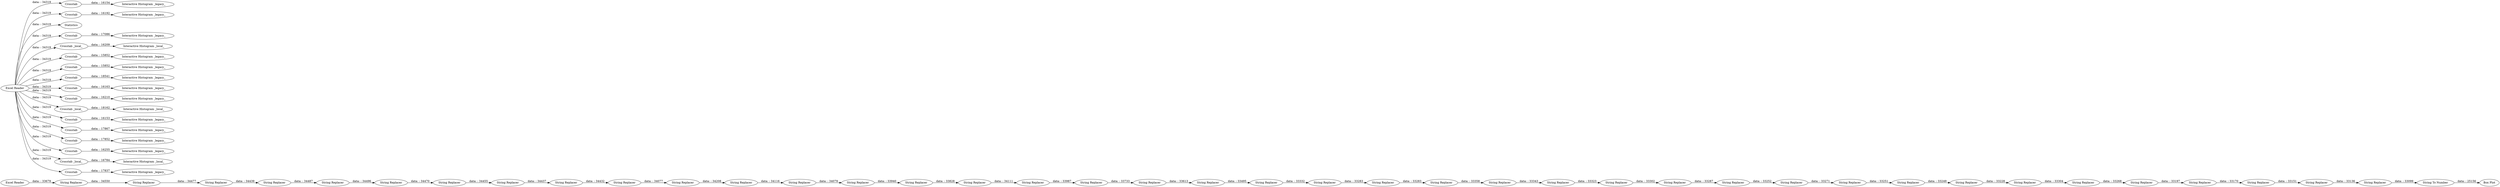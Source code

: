 digraph {
	"5106214034225731885_93" [label="String Replacer"]
	"5106214034225731885_62" [label=Crosstab]
	"5106214034225731885_84" [label="Interactive Histogram _legacy_"]
	"5106214034225731885_107" [label="String Replacer"]
	"5106214034225731885_95" [label="String Replacer"]
	"5106214034225731885_97" [label="String Replacer"]
	"5106214034225731885_43" [label="String Replacer"]
	"5106214034225731885_6" [label="Interactive Histogram _local_"]
	"5106214034225731885_96" [label="String Replacer"]
	"5106214034225731885_53" [label="String Replacer"]
	"5106214034225731885_86" [label="Excel Reader"]
	"5106214034225731885_72" [label=Crosstab]
	"5106214034225731885_48" [label="String Replacer"]
	"5106214034225731885_87" [label="String Replacer"]
	"5106214034225731885_105" [label="String Replacer"]
	"5106214034225731885_44" [label="String Replacer"]
	"5106214034225731885_108" [label="String Replacer"]
	"5106214034225731885_8" [label=Statistics]
	"5106214034225731885_74" [label="Interactive Histogram _legacy_"]
	"5106214034225731885_67" [label="Interactive Histogram _legacy_"]
	"5106214034225731885_66" [label="Interactive Histogram _legacy_"]
	"5106214034225731885_104" [label="String Replacer"]
	"5106214034225731885_3" [label="Interactive Histogram _local_"]
	"5106214034225731885_103" [label="String Replacer"]
	"5106214034225731885_49" [label="String Replacer"]
	"5106214034225731885_110" [label="String Replacer"]
	"5106214034225731885_92" [label="String Replacer"]
	"5106214034225731885_80" [label=Crosstab]
	"5106214034225731885_83" [label="Interactive Histogram _legacy_"]
	"5106214034225731885_111" [label="String Replacer"]
	"5106214034225731885_2" [label="Crosstab _local_"]
	"5106214034225731885_78" [label="Interactive Histogram _legacy_"]
	"5106214034225731885_79" [label="Interactive Histogram _legacy_"]
	"5106214034225731885_50" [label="String Replacer"]
	"5106214034225731885_100" [label="String Replacer"]
	"5106214034225731885_71" [label=Crosstab]
	"5106214034225731885_85" [label="Interactive Histogram _legacy_"]
	"5106214034225731885_55" [label="String Replacer"]
	"5106214034225731885_59" [label="Excel Reader"]
	"5106214034225731885_51" [label="String Replacer"]
	"5106214034225731885_102" [label="String Replacer"]
	"5106214034225731885_91" [label="String Replacer"]
	"5106214034225731885_82" [label=Crosstab]
	"5106214034225731885_45" [label="String Replacer"]
	"5106214034225731885_46" [label="String Replacer"]
	"5106214034225731885_70" [label=Crosstab]
	"5106214034225731885_54" [label="String Replacer"]
	"5106214034225731885_58" [label="Box Plot"]
	"5106214034225731885_69" [label="Interactive Histogram _legacy_"]
	"5106214034225731885_99" [label="String Replacer"]
	"5106214034225731885_52" [label="String Replacer"]
	"5106214034225731885_64" [label=Crosstab]
	"5106214034225731885_63" [label=Crosstab]
	"5106214034225731885_94" [label="String Replacer"]
	"5106214034225731885_7" [label="Crosstab _local_"]
	"5106214034225731885_106" [label="String Replacer"]
	"5106214034225731885_61" [label=Crosstab]
	"5106214034225731885_65" [label="Interactive Histogram _legacy_"]
	"5106214034225731885_114" [label="String Replacer"]
	"5106214034225731885_98" [label="String Replacer"]
	"5106214034225731885_76" [label=Crosstab]
	"5106214034225731885_60" [label=Crosstab]
	"5106214034225731885_89" [label="String Replacer"]
	"5106214034225731885_77" [label=Crosstab]
	"5106214034225731885_68" [label="Interactive Histogram _legacy_"]
	"5106214034225731885_112" [label="String Replacer"]
	"5106214034225731885_88" [label="String Replacer"]
	"5106214034225731885_4" [label="Interactive Histogram _local_"]
	"5106214034225731885_75" [label="Interactive Histogram _legacy_"]
	"5106214034225731885_90" [label="String Replacer"]
	"5106214034225731885_47" [label="String To Number"]
	"5106214034225731885_113" [label="String Replacer"]
	"5106214034225731885_5" [label="Crosstab _local_"]
	"5106214034225731885_101" [label="String Replacer"]
	"5106214034225731885_73" [label="Interactive Histogram _legacy_"]
	"5106214034225731885_81" [label=Crosstab]
	"5106214034225731885_109" [label="String Replacer"]
	"5106214034225731885_93" -> "5106214034225731885_94" [label="data: : 33613"]
	"5106214034225731885_109" -> "5106214034225731885_110" [label="data: : 33268"]
	"5106214034225731885_55" -> "5106214034225731885_87" [label="data: : 34079"]
	"5106214034225731885_47" -> "5106214034225731885_58" [label="data: : 25156"]
	"5106214034225731885_44" -> "5106214034225731885_45" [label="data: : 34477"]
	"5106214034225731885_76" -> "5106214034225731885_78" [label="data: : 17867"]
	"5106214034225731885_59" -> "5106214034225731885_61" [label="data: : 34319"]
	"5106214034225731885_2" -> "5106214034225731885_3" [label="data: : 16209"]
	"5106214034225731885_88" -> "5106214034225731885_89" [label="data: : 33828"]
	"5106214034225731885_96" -> "5106214034225731885_97" [label="data: : 33283"]
	"5106214034225731885_52" -> "5106214034225731885_54" [label="data: : 34208"]
	"5106214034225731885_114" -> "5106214034225731885_47" [label="data: : 33099"]
	"5106214034225731885_90" -> "5106214034225731885_52" [label="data: : 34077"]
	"5106214034225731885_94" -> "5106214034225731885_104" [label="data: : 33495"]
	"5106214034225731885_108" -> "5106214034225731885_109" [label="data: : 33304"]
	"5106214034225731885_92" -> "5106214034225731885_93" [label="data: : 33733"]
	"5106214034225731885_105" -> "5106214034225731885_106" [label="data: : 33251"]
	"5106214034225731885_99" -> "5106214034225731885_100" [label="data: : 33323"]
	"5106214034225731885_106" -> "5106214034225731885_107" [label="data: : 33249"]
	"5106214034225731885_63" -> "5106214034225731885_68" [label="data: : 16210"]
	"5106214034225731885_59" -> "5106214034225731885_72" [label="data: : 34319"]
	"5106214034225731885_72" -> "5106214034225731885_75" [label="data: : 16192"]
	"5106214034225731885_103" -> "5106214034225731885_105" [label="data: : 33271"]
	"5106214034225731885_82" -> "5106214034225731885_85" [label="data: : 15852"]
	"5106214034225731885_87" -> "5106214034225731885_88" [label="data: : 33940"]
	"5106214034225731885_46" -> "5106214034225731885_50" [label="data: : 34487"]
	"5106214034225731885_61" -> "5106214034225731885_66" [label="data: : 16153"]
	"5106214034225731885_101" -> "5106214034225731885_102" [label="data: : 33287"]
	"5106214034225731885_59" -> "5106214034225731885_76" [label="data: : 34319"]
	"5106214034225731885_113" -> "5106214034225731885_114" [label="data: : 33136"]
	"5106214034225731885_59" -> "5106214034225731885_8" [label="data: : 34319"]
	"5106214034225731885_64" -> "5106214034225731885_69" [label="data: : 16163"]
	"5106214034225731885_59" -> "5106214034225731885_63" [label="data: : 34319"]
	"5106214034225731885_59" -> "5106214034225731885_62" [label="data: : 34319"]
	"5106214034225731885_5" -> "5106214034225731885_4" [label="data: : 16784"]
	"5106214034225731885_86" -> "5106214034225731885_43" [label="data: : 33679"]
	"5106214034225731885_100" -> "5106214034225731885_101" [label="data: : 33302"]
	"5106214034225731885_71" -> "5106214034225731885_74" [label="data: : 15852"]
	"5106214034225731885_59" -> "5106214034225731885_71" [label="data: : 34319"]
	"5106214034225731885_80" -> "5106214034225731885_83" [label="data: : 17086"]
	"5106214034225731885_59" -> "5106214034225731885_2" [label="data: : 34319"]
	"5106214034225731885_59" -> "5106214034225731885_5" [label="data: : 34319"]
	"5106214034225731885_62" -> "5106214034225731885_67" [label="data: : 16154"]
	"5106214034225731885_95" -> "5106214034225731885_96" [label="data: : 33283"]
	"5106214034225731885_51" -> "5106214034225731885_48" [label="data: : 34470"]
	"5106214034225731885_102" -> "5106214034225731885_103" [label="data: : 33252"]
	"5106214034225731885_59" -> "5106214034225731885_77" [label="data: : 34319"]
	"5106214034225731885_49" -> "5106214034225731885_53" [label="data: : 34437"]
	"5106214034225731885_59" -> "5106214034225731885_80" [label="data: : 34319"]
	"5106214034225731885_7" -> "5106214034225731885_6" [label="data: : 18162"]
	"5106214034225731885_97" -> "5106214034225731885_98" [label="data: : 33358"]
	"5106214034225731885_98" -> "5106214034225731885_99" [label="data: : 33343"]
	"5106214034225731885_104" -> "5106214034225731885_95" [label="data: : 33332"]
	"5106214034225731885_110" -> "5106214034225731885_111" [label="data: : 33197"]
	"5106214034225731885_89" -> "5106214034225731885_91" [label="data: : 34111"]
	"5106214034225731885_54" -> "5106214034225731885_55" [label="data: : 34116"]
	"5106214034225731885_59" -> "5106214034225731885_70" [label="data: : 34319"]
	"5106214034225731885_59" -> "5106214034225731885_60" [label="data: : 34319"]
	"5106214034225731885_112" -> "5106214034225731885_113" [label="data: : 33151"]
	"5106214034225731885_59" -> "5106214034225731885_7" [label="data: : 34319"]
	"5106214034225731885_59" -> "5106214034225731885_81" [label="data: : 34319"]
	"5106214034225731885_107" -> "5106214034225731885_108" [label="data: : 33228"]
	"5106214034225731885_60" -> "5106214034225731885_65" [label="data: : 17852"]
	"5106214034225731885_91" -> "5106214034225731885_92" [label="data: : 33987"]
	"5106214034225731885_77" -> "5106214034225731885_79" [label="data: : 16255"]
	"5106214034225731885_59" -> "5106214034225731885_64" [label="data: : 34319"]
	"5106214034225731885_70" -> "5106214034225731885_73" [label="data: : 18541"]
	"5106214034225731885_53" -> "5106214034225731885_90" [label="data: : 34432"]
	"5106214034225731885_81" -> "5106214034225731885_84" [label="data: : 17837"]
	"5106214034225731885_50" -> "5106214034225731885_51" [label="data: : 34496"]
	"5106214034225731885_48" -> "5106214034225731885_49" [label="data: : 34455"]
	"5106214034225731885_43" -> "5106214034225731885_44" [label="data: : 34550"]
	"5106214034225731885_45" -> "5106214034225731885_46" [label="data: : 34439"]
	"5106214034225731885_59" -> "5106214034225731885_82" [label="data: : 34319"]
	"5106214034225731885_111" -> "5106214034225731885_112" [label="data: : 33170"]
	rankdir=LR
}
